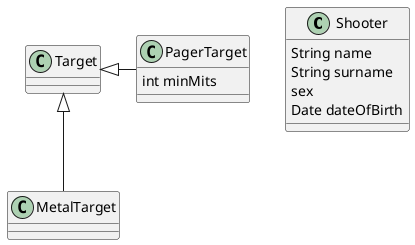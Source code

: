 @startuml

class Shooter {
    String name
    String surname
    sex
    Date dateOfBirth
}

class Target
class MetalTarget
class PagerTarget {
    int minMits
}

Target <|- PagerTarget
Target <|-- MetalTarget

@enduml
